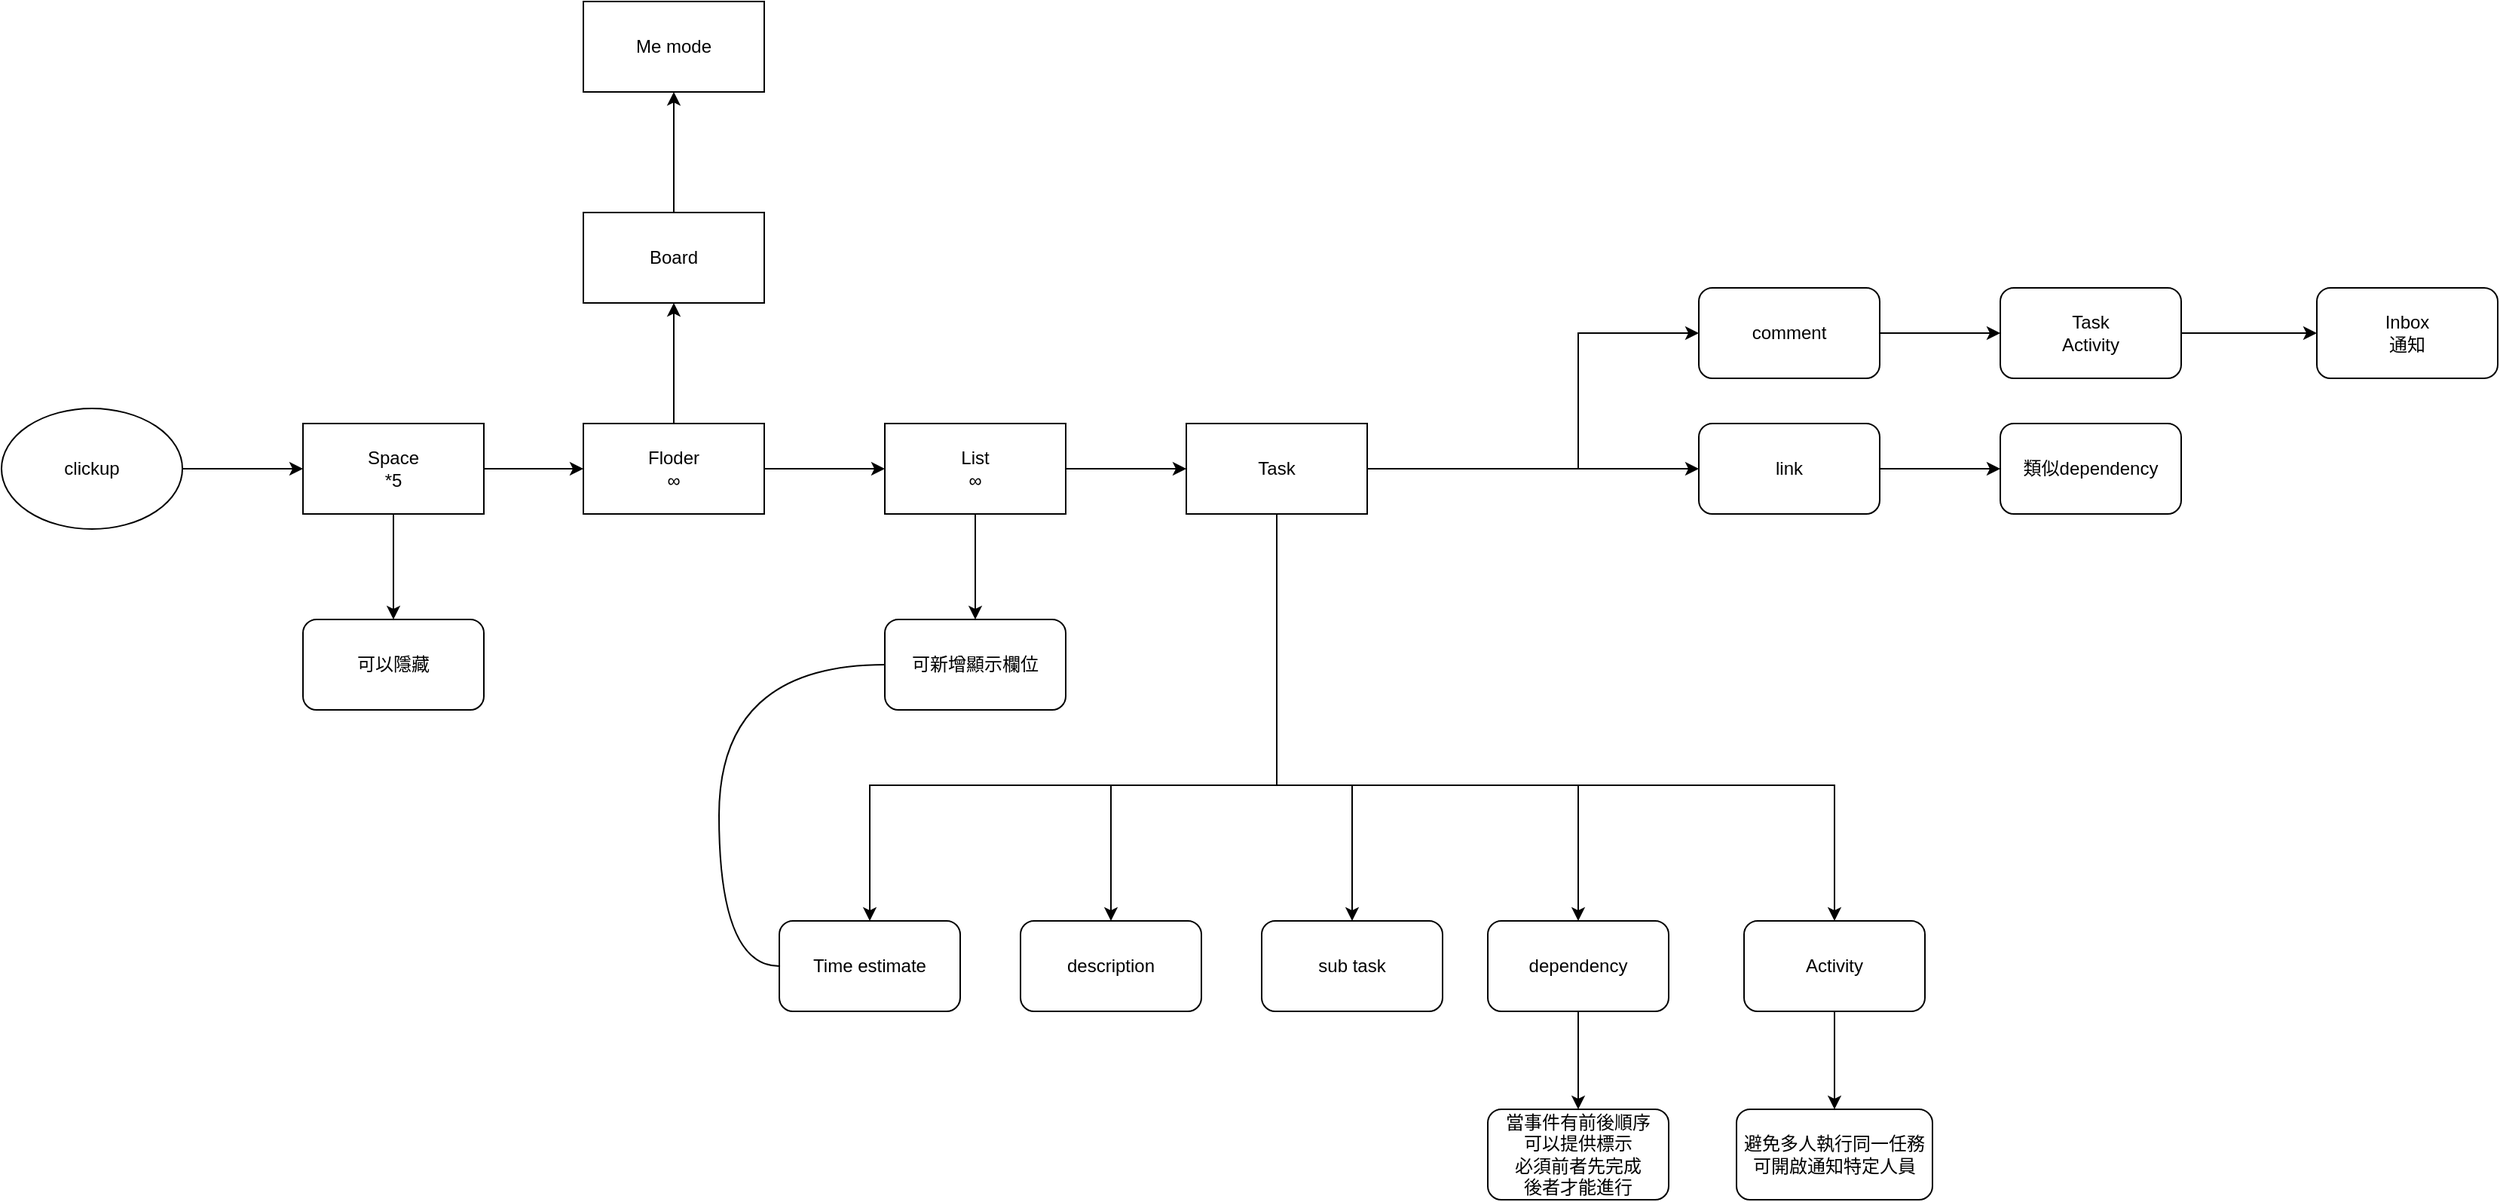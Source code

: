 <mxfile version="24.6.5" type="github">
  <diagram name="第 1 页" id="cKjmFq1ro7v9W7NVSlEp">
    <mxGraphModel dx="1434" dy="1930" grid="1" gridSize="10" guides="1" tooltips="1" connect="1" arrows="1" fold="1" page="1" pageScale="1" pageWidth="827" pageHeight="1169" math="0" shadow="0">
      <root>
        <mxCell id="0" />
        <mxCell id="1" parent="0" />
        <mxCell id="_3XOcMyE5nI33qXO2iN1-11" value="" style="edgeStyle=orthogonalEdgeStyle;rounded=0;orthogonalLoop=1;jettySize=auto;html=1;" parent="1" source="_3XOcMyE5nI33qXO2iN1-1" target="_3XOcMyE5nI33qXO2iN1-10" edge="1">
          <mxGeometry relative="1" as="geometry" />
        </mxCell>
        <mxCell id="_3XOcMyE5nI33qXO2iN1-1" value="clickup" style="ellipse;whiteSpace=wrap;html=1;" parent="1" vertex="1">
          <mxGeometry x="354" y="260" width="120" height="80" as="geometry" />
        </mxCell>
        <mxCell id="_3XOcMyE5nI33qXO2iN1-4" value="當事件有前後順序&lt;div&gt;可以提供標示&lt;/div&gt;&lt;div&gt;必須前者先完成&lt;/div&gt;&lt;div&gt;後者才能進行&lt;/div&gt;" style="whiteSpace=wrap;html=1;glass=0;shadow=0;rounded=1;" parent="1" vertex="1">
          <mxGeometry x="1340" y="725" width="120" height="60" as="geometry" />
        </mxCell>
        <mxCell id="_3XOcMyE5nI33qXO2iN1-9" value="" style="edgeStyle=orthogonalEdgeStyle;rounded=0;orthogonalLoop=1;jettySize=auto;html=1;" parent="1" source="_3XOcMyE5nI33qXO2iN1-6" target="_3XOcMyE5nI33qXO2iN1-8" edge="1">
          <mxGeometry relative="1" as="geometry" />
        </mxCell>
        <mxCell id="ZTCa47WQVg2knGYaFylp-13" value="" style="edgeStyle=orthogonalEdgeStyle;rounded=0;orthogonalLoop=1;jettySize=auto;html=1;" edge="1" parent="1" source="_3XOcMyE5nI33qXO2iN1-6" target="ZTCa47WQVg2knGYaFylp-12">
          <mxGeometry relative="1" as="geometry" />
        </mxCell>
        <mxCell id="_3XOcMyE5nI33qXO2iN1-6" value="Floder&lt;div&gt;∞&lt;br&gt;&lt;/div&gt;" style="whiteSpace=wrap;html=1;" parent="1" vertex="1">
          <mxGeometry x="740" y="270" width="120" height="60" as="geometry" />
        </mxCell>
        <mxCell id="_3XOcMyE5nI33qXO2iN1-17" value="" style="edgeStyle=orthogonalEdgeStyle;rounded=0;orthogonalLoop=1;jettySize=auto;html=1;" parent="1" source="_3XOcMyE5nI33qXO2iN1-8" target="_3XOcMyE5nI33qXO2iN1-15" edge="1">
          <mxGeometry relative="1" as="geometry" />
        </mxCell>
        <mxCell id="_3XOcMyE5nI33qXO2iN1-20" value="" style="edgeStyle=orthogonalEdgeStyle;rounded=0;orthogonalLoop=1;jettySize=auto;html=1;" parent="1" source="_3XOcMyE5nI33qXO2iN1-8" target="_3XOcMyE5nI33qXO2iN1-19" edge="1">
          <mxGeometry relative="1" as="geometry" />
        </mxCell>
        <mxCell id="_3XOcMyE5nI33qXO2iN1-8" value="List&lt;div&gt;∞&lt;br&gt;&lt;/div&gt;" style="whiteSpace=wrap;html=1;" parent="1" vertex="1">
          <mxGeometry x="940" y="270" width="120" height="60" as="geometry" />
        </mxCell>
        <mxCell id="_3XOcMyE5nI33qXO2iN1-12" value="" style="edgeStyle=orthogonalEdgeStyle;rounded=0;orthogonalLoop=1;jettySize=auto;html=1;" parent="1" source="_3XOcMyE5nI33qXO2iN1-10" target="_3XOcMyE5nI33qXO2iN1-6" edge="1">
          <mxGeometry relative="1" as="geometry" />
        </mxCell>
        <mxCell id="_3XOcMyE5nI33qXO2iN1-31" value="" style="edgeStyle=orthogonalEdgeStyle;rounded=0;orthogonalLoop=1;jettySize=auto;html=1;" parent="1" source="_3XOcMyE5nI33qXO2iN1-10" target="_3XOcMyE5nI33qXO2iN1-30" edge="1">
          <mxGeometry relative="1" as="geometry" />
        </mxCell>
        <mxCell id="_3XOcMyE5nI33qXO2iN1-10" value="Space&lt;div&gt;*5&lt;/div&gt;" style="whiteSpace=wrap;html=1;" parent="1" vertex="1">
          <mxGeometry x="554" y="270" width="120" height="60" as="geometry" />
        </mxCell>
        <mxCell id="_3XOcMyE5nI33qXO2iN1-13" value="Time estimate" style="whiteSpace=wrap;html=1;rounded=1;" parent="1" vertex="1">
          <mxGeometry x="870" y="600" width="120" height="60" as="geometry" />
        </mxCell>
        <mxCell id="_3XOcMyE5nI33qXO2iN1-42" style="edgeStyle=orthogonalEdgeStyle;rounded=0;orthogonalLoop=1;jettySize=auto;html=1;exitX=0;exitY=0.5;exitDx=0;exitDy=0;entryX=0;entryY=0.5;entryDx=0;entryDy=0;curved=1;endArrow=none;endFill=0;" parent="1" source="_3XOcMyE5nI33qXO2iN1-15" target="_3XOcMyE5nI33qXO2iN1-13" edge="1">
          <mxGeometry relative="1" as="geometry">
            <Array as="points">
              <mxPoint x="830" y="430" />
              <mxPoint x="830" y="630" />
            </Array>
          </mxGeometry>
        </mxCell>
        <mxCell id="_3XOcMyE5nI33qXO2iN1-15" value="可新增顯示欄位" style="whiteSpace=wrap;html=1;rounded=1;" parent="1" vertex="1">
          <mxGeometry x="940" y="400" width="120" height="60" as="geometry" />
        </mxCell>
        <mxCell id="_3XOcMyE5nI33qXO2iN1-22" value="" style="edgeStyle=orthogonalEdgeStyle;rounded=0;orthogonalLoop=1;jettySize=auto;html=1;" parent="1" source="_3XOcMyE5nI33qXO2iN1-19" target="_3XOcMyE5nI33qXO2iN1-21" edge="1">
          <mxGeometry relative="1" as="geometry">
            <Array as="points">
              <mxPoint x="1200" y="510" />
              <mxPoint x="1090" y="510" />
            </Array>
          </mxGeometry>
        </mxCell>
        <mxCell id="_3XOcMyE5nI33qXO2iN1-26" value="" style="edgeStyle=orthogonalEdgeStyle;rounded=0;orthogonalLoop=1;jettySize=auto;html=1;" parent="1" source="_3XOcMyE5nI33qXO2iN1-19" target="_3XOcMyE5nI33qXO2iN1-25" edge="1">
          <mxGeometry relative="1" as="geometry">
            <Array as="points">
              <mxPoint x="1200" y="510" />
              <mxPoint x="1400" y="510" />
            </Array>
          </mxGeometry>
        </mxCell>
        <mxCell id="_3XOcMyE5nI33qXO2iN1-33" value="" style="edgeStyle=orthogonalEdgeStyle;rounded=0;orthogonalLoop=1;jettySize=auto;html=1;" parent="1" source="_3XOcMyE5nI33qXO2iN1-19" target="_3XOcMyE5nI33qXO2iN1-32" edge="1">
          <mxGeometry relative="1" as="geometry">
            <Array as="points">
              <mxPoint x="1200" y="510" />
              <mxPoint x="1570" y="510" />
            </Array>
          </mxGeometry>
        </mxCell>
        <mxCell id="_3XOcMyE5nI33qXO2iN1-38" value="" style="edgeStyle=orthogonalEdgeStyle;rounded=0;orthogonalLoop=1;jettySize=auto;html=1;" parent="1" source="_3XOcMyE5nI33qXO2iN1-19" target="_3XOcMyE5nI33qXO2iN1-13" edge="1">
          <mxGeometry relative="1" as="geometry">
            <Array as="points">
              <mxPoint x="1200" y="510" />
              <mxPoint x="930" y="510" />
            </Array>
          </mxGeometry>
        </mxCell>
        <mxCell id="_3XOcMyE5nI33qXO2iN1-41" value="" style="edgeStyle=orthogonalEdgeStyle;rounded=0;orthogonalLoop=1;jettySize=auto;html=1;" parent="1" source="_3XOcMyE5nI33qXO2iN1-19" target="_3XOcMyE5nI33qXO2iN1-40" edge="1">
          <mxGeometry relative="1" as="geometry">
            <Array as="points">
              <mxPoint x="1200" y="510" />
              <mxPoint x="1250" y="510" />
            </Array>
          </mxGeometry>
        </mxCell>
        <mxCell id="ZTCa47WQVg2knGYaFylp-2" value="" style="edgeStyle=orthogonalEdgeStyle;rounded=0;orthogonalLoop=1;jettySize=auto;html=1;" edge="1" parent="1" source="_3XOcMyE5nI33qXO2iN1-19" target="ZTCa47WQVg2knGYaFylp-1">
          <mxGeometry relative="1" as="geometry" />
        </mxCell>
        <mxCell id="ZTCa47WQVg2knGYaFylp-7" value="" style="edgeStyle=orthogonalEdgeStyle;rounded=0;orthogonalLoop=1;jettySize=auto;html=1;" edge="1" parent="1" source="_3XOcMyE5nI33qXO2iN1-19" target="ZTCa47WQVg2knGYaFylp-6">
          <mxGeometry relative="1" as="geometry">
            <Array as="points">
              <mxPoint x="1400" y="300" />
              <mxPoint x="1400" y="210" />
            </Array>
          </mxGeometry>
        </mxCell>
        <mxCell id="_3XOcMyE5nI33qXO2iN1-19" value="Task" style="whiteSpace=wrap;html=1;" parent="1" vertex="1">
          <mxGeometry x="1140" y="270" width="120" height="60" as="geometry" />
        </mxCell>
        <mxCell id="_3XOcMyE5nI33qXO2iN1-21" value="description" style="whiteSpace=wrap;html=1;rounded=1;" parent="1" vertex="1">
          <mxGeometry x="1030" y="600" width="120" height="60" as="geometry" />
        </mxCell>
        <mxCell id="_3XOcMyE5nI33qXO2iN1-27" value="" style="edgeStyle=orthogonalEdgeStyle;rounded=0;orthogonalLoop=1;jettySize=auto;html=1;" parent="1" source="_3XOcMyE5nI33qXO2iN1-25" target="_3XOcMyE5nI33qXO2iN1-4" edge="1">
          <mxGeometry relative="1" as="geometry" />
        </mxCell>
        <mxCell id="_3XOcMyE5nI33qXO2iN1-25" value="&lt;div&gt;&lt;span style=&quot;background-color: initial;&quot;&gt;dependency&lt;/span&gt;&lt;br&gt;&lt;/div&gt;" style="whiteSpace=wrap;html=1;rounded=1;" parent="1" vertex="1">
          <mxGeometry x="1340" y="600" width="120" height="60" as="geometry" />
        </mxCell>
        <mxCell id="_3XOcMyE5nI33qXO2iN1-30" value="可以隱藏" style="whiteSpace=wrap;html=1;rounded=1;" parent="1" vertex="1">
          <mxGeometry x="554" y="400" width="120" height="60" as="geometry" />
        </mxCell>
        <mxCell id="_3XOcMyE5nI33qXO2iN1-35" value="" style="edgeStyle=orthogonalEdgeStyle;rounded=0;orthogonalLoop=1;jettySize=auto;html=1;" parent="1" source="_3XOcMyE5nI33qXO2iN1-32" target="_3XOcMyE5nI33qXO2iN1-34" edge="1">
          <mxGeometry relative="1" as="geometry" />
        </mxCell>
        <mxCell id="_3XOcMyE5nI33qXO2iN1-32" value="Activity" style="whiteSpace=wrap;html=1;rounded=1;" parent="1" vertex="1">
          <mxGeometry x="1510" y="600" width="120" height="60" as="geometry" />
        </mxCell>
        <mxCell id="_3XOcMyE5nI33qXO2iN1-34" value="&lt;div&gt;避免多人執行同一任務&lt;/div&gt;可開啟通知特定人員" style="whiteSpace=wrap;html=1;rounded=1;" parent="1" vertex="1">
          <mxGeometry x="1505" y="725" width="130" height="60" as="geometry" />
        </mxCell>
        <mxCell id="_3XOcMyE5nI33qXO2iN1-40" value="sub task" style="whiteSpace=wrap;html=1;rounded=1;" parent="1" vertex="1">
          <mxGeometry x="1190" y="600" width="120" height="60" as="geometry" />
        </mxCell>
        <mxCell id="ZTCa47WQVg2knGYaFylp-4" value="" style="edgeStyle=orthogonalEdgeStyle;rounded=0;orthogonalLoop=1;jettySize=auto;html=1;" edge="1" parent="1" source="ZTCa47WQVg2knGYaFylp-1" target="ZTCa47WQVg2knGYaFylp-3">
          <mxGeometry relative="1" as="geometry" />
        </mxCell>
        <mxCell id="ZTCa47WQVg2knGYaFylp-1" value="link" style="whiteSpace=wrap;html=1;rounded=1;" vertex="1" parent="1">
          <mxGeometry x="1480" y="270" width="120" height="60" as="geometry" />
        </mxCell>
        <mxCell id="ZTCa47WQVg2knGYaFylp-3" value="類似dependency" style="whiteSpace=wrap;html=1;rounded=1;" vertex="1" parent="1">
          <mxGeometry x="1680" y="270" width="120" height="60" as="geometry" />
        </mxCell>
        <mxCell id="ZTCa47WQVg2knGYaFylp-9" value="" style="edgeStyle=orthogonalEdgeStyle;rounded=0;orthogonalLoop=1;jettySize=auto;html=1;" edge="1" parent="1" source="ZTCa47WQVg2knGYaFylp-6" target="ZTCa47WQVg2knGYaFylp-8">
          <mxGeometry relative="1" as="geometry" />
        </mxCell>
        <mxCell id="ZTCa47WQVg2knGYaFylp-6" value="comment" style="whiteSpace=wrap;html=1;rounded=1;" vertex="1" parent="1">
          <mxGeometry x="1480" y="180" width="120" height="60" as="geometry" />
        </mxCell>
        <mxCell id="ZTCa47WQVg2knGYaFylp-11" value="" style="edgeStyle=orthogonalEdgeStyle;rounded=0;orthogonalLoop=1;jettySize=auto;html=1;" edge="1" parent="1" source="ZTCa47WQVg2knGYaFylp-8" target="ZTCa47WQVg2knGYaFylp-10">
          <mxGeometry relative="1" as="geometry" />
        </mxCell>
        <mxCell id="ZTCa47WQVg2knGYaFylp-8" value="Task&lt;div&gt;Activity&lt;/div&gt;" style="whiteSpace=wrap;html=1;rounded=1;" vertex="1" parent="1">
          <mxGeometry x="1680" y="180" width="120" height="60" as="geometry" />
        </mxCell>
        <mxCell id="ZTCa47WQVg2knGYaFylp-10" value="Inbox&lt;div&gt;通知&lt;/div&gt;" style="whiteSpace=wrap;html=1;rounded=1;" vertex="1" parent="1">
          <mxGeometry x="1890" y="180" width="120" height="60" as="geometry" />
        </mxCell>
        <mxCell id="ZTCa47WQVg2knGYaFylp-15" value="" style="edgeStyle=orthogonalEdgeStyle;rounded=0;orthogonalLoop=1;jettySize=auto;html=1;" edge="1" parent="1" source="ZTCa47WQVg2knGYaFylp-12" target="ZTCa47WQVg2knGYaFylp-14">
          <mxGeometry relative="1" as="geometry" />
        </mxCell>
        <mxCell id="ZTCa47WQVg2knGYaFylp-12" value="Board" style="whiteSpace=wrap;html=1;" vertex="1" parent="1">
          <mxGeometry x="740" y="130" width="120" height="60" as="geometry" />
        </mxCell>
        <mxCell id="ZTCa47WQVg2knGYaFylp-14" value="Me mode" style="whiteSpace=wrap;html=1;" vertex="1" parent="1">
          <mxGeometry x="740" y="-10" width="120" height="60" as="geometry" />
        </mxCell>
      </root>
    </mxGraphModel>
  </diagram>
</mxfile>
